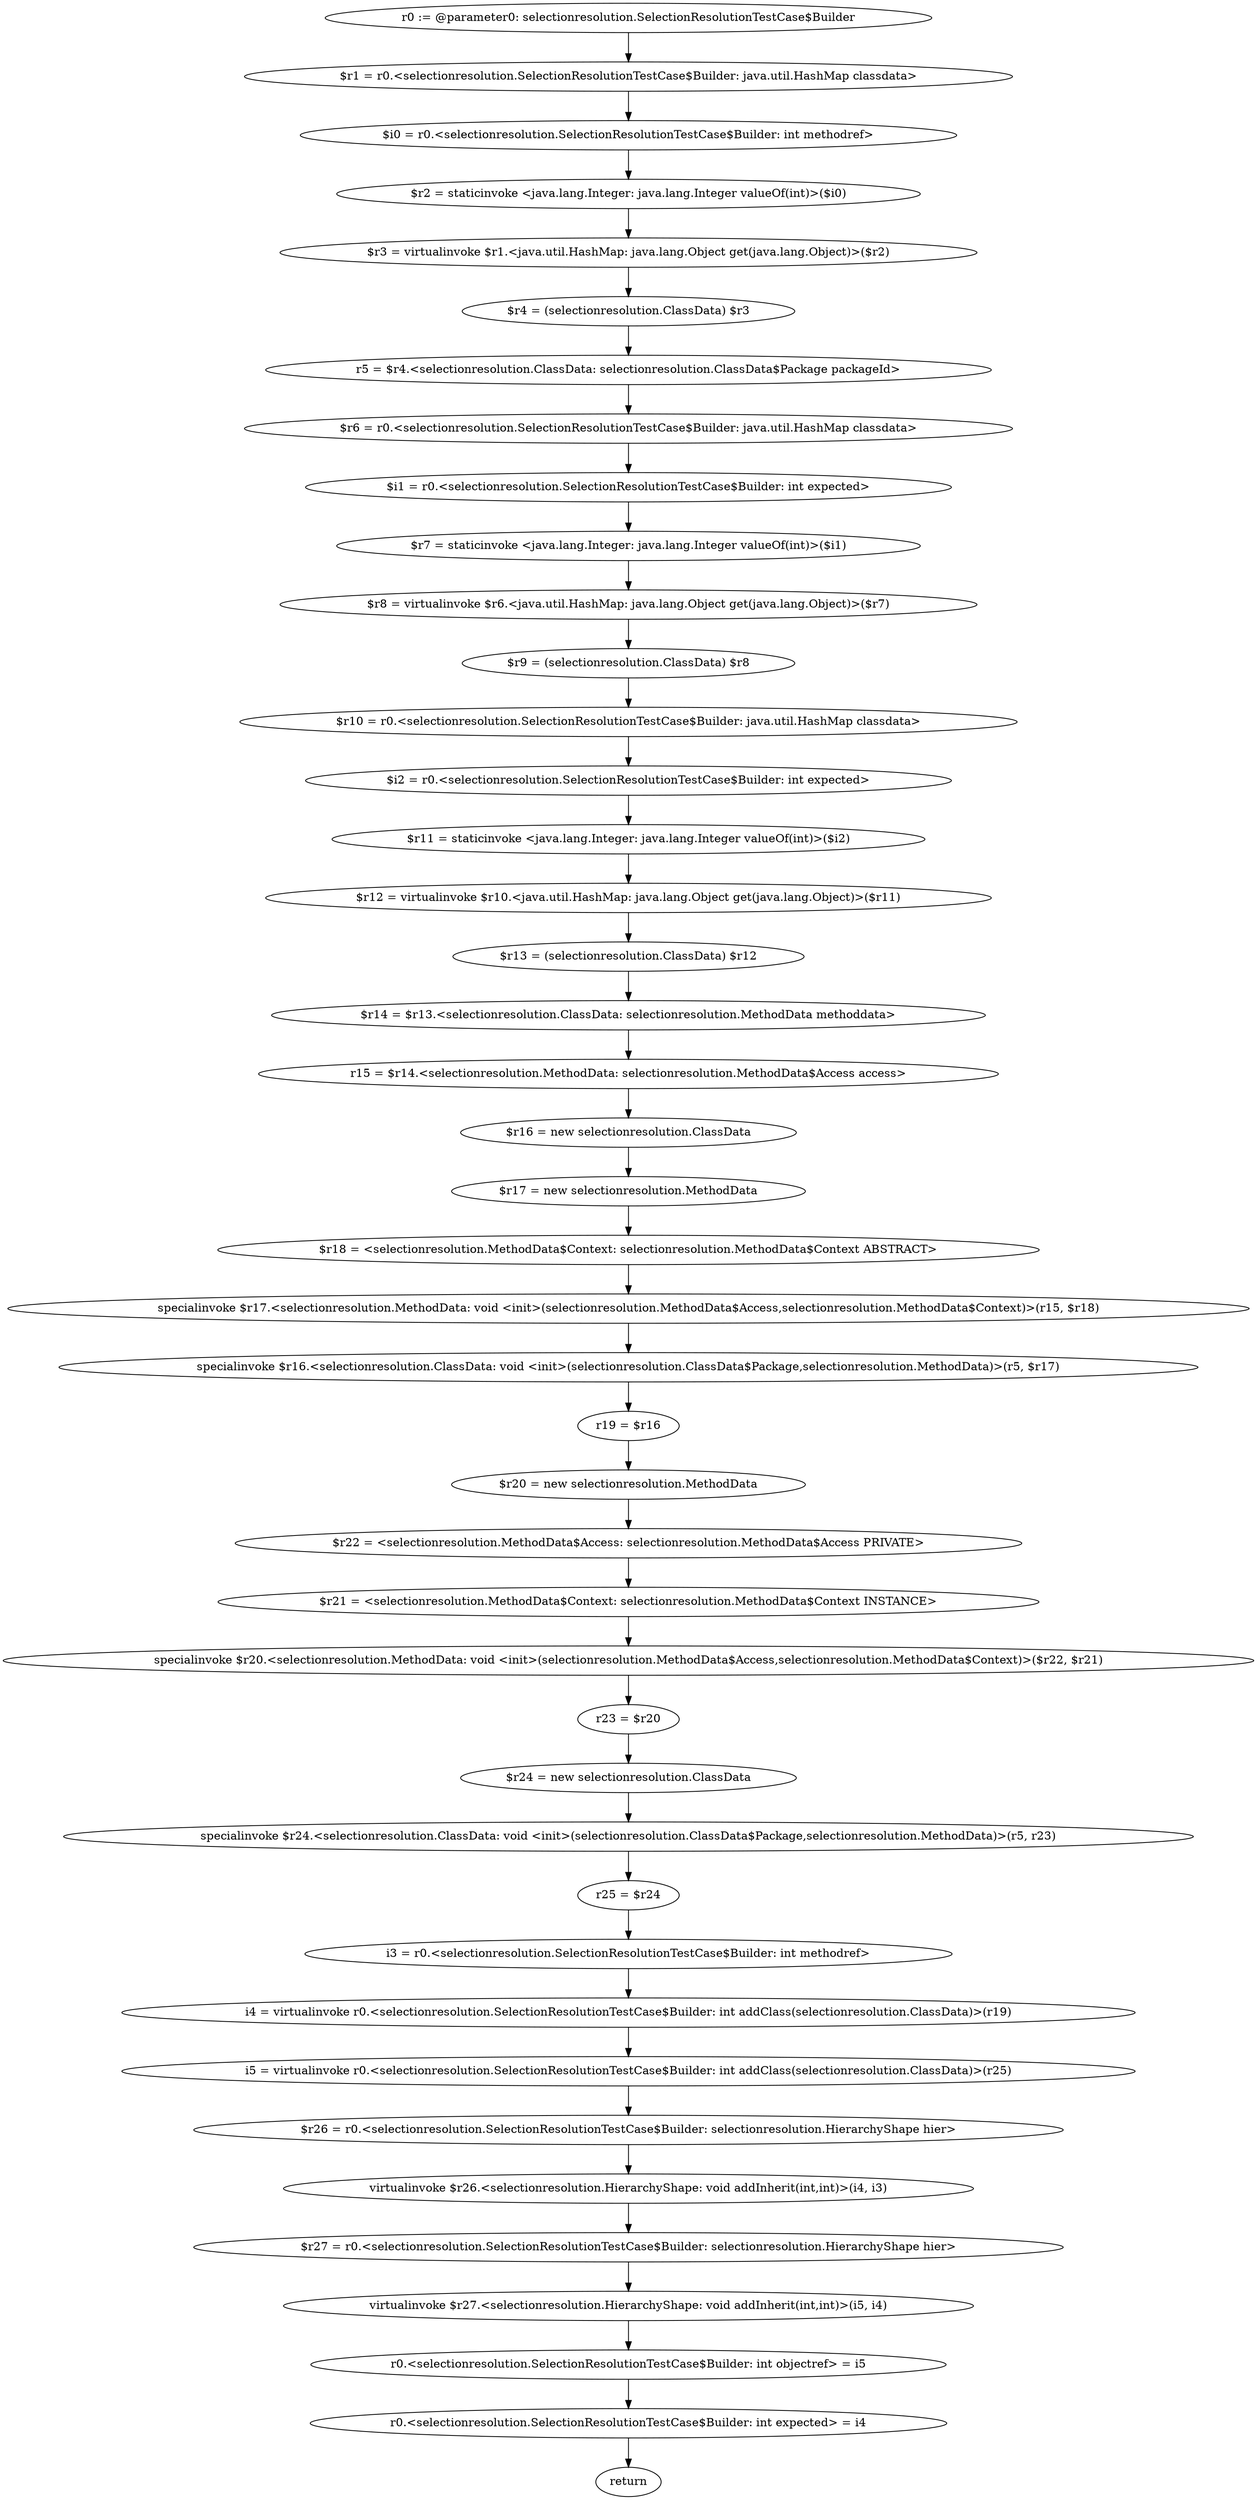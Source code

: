 digraph "unitGraph" {
    "r0 := @parameter0: selectionresolution.SelectionResolutionTestCase$Builder"
    "$r1 = r0.<selectionresolution.SelectionResolutionTestCase$Builder: java.util.HashMap classdata>"
    "$i0 = r0.<selectionresolution.SelectionResolutionTestCase$Builder: int methodref>"
    "$r2 = staticinvoke <java.lang.Integer: java.lang.Integer valueOf(int)>($i0)"
    "$r3 = virtualinvoke $r1.<java.util.HashMap: java.lang.Object get(java.lang.Object)>($r2)"
    "$r4 = (selectionresolution.ClassData) $r3"
    "r5 = $r4.<selectionresolution.ClassData: selectionresolution.ClassData$Package packageId>"
    "$r6 = r0.<selectionresolution.SelectionResolutionTestCase$Builder: java.util.HashMap classdata>"
    "$i1 = r0.<selectionresolution.SelectionResolutionTestCase$Builder: int expected>"
    "$r7 = staticinvoke <java.lang.Integer: java.lang.Integer valueOf(int)>($i1)"
    "$r8 = virtualinvoke $r6.<java.util.HashMap: java.lang.Object get(java.lang.Object)>($r7)"
    "$r9 = (selectionresolution.ClassData) $r8"
    "$r10 = r0.<selectionresolution.SelectionResolutionTestCase$Builder: java.util.HashMap classdata>"
    "$i2 = r0.<selectionresolution.SelectionResolutionTestCase$Builder: int expected>"
    "$r11 = staticinvoke <java.lang.Integer: java.lang.Integer valueOf(int)>($i2)"
    "$r12 = virtualinvoke $r10.<java.util.HashMap: java.lang.Object get(java.lang.Object)>($r11)"
    "$r13 = (selectionresolution.ClassData) $r12"
    "$r14 = $r13.<selectionresolution.ClassData: selectionresolution.MethodData methoddata>"
    "r15 = $r14.<selectionresolution.MethodData: selectionresolution.MethodData$Access access>"
    "$r16 = new selectionresolution.ClassData"
    "$r17 = new selectionresolution.MethodData"
    "$r18 = <selectionresolution.MethodData$Context: selectionresolution.MethodData$Context ABSTRACT>"
    "specialinvoke $r17.<selectionresolution.MethodData: void <init>(selectionresolution.MethodData$Access,selectionresolution.MethodData$Context)>(r15, $r18)"
    "specialinvoke $r16.<selectionresolution.ClassData: void <init>(selectionresolution.ClassData$Package,selectionresolution.MethodData)>(r5, $r17)"
    "r19 = $r16"
    "$r20 = new selectionresolution.MethodData"
    "$r22 = <selectionresolution.MethodData$Access: selectionresolution.MethodData$Access PRIVATE>"
    "$r21 = <selectionresolution.MethodData$Context: selectionresolution.MethodData$Context INSTANCE>"
    "specialinvoke $r20.<selectionresolution.MethodData: void <init>(selectionresolution.MethodData$Access,selectionresolution.MethodData$Context)>($r22, $r21)"
    "r23 = $r20"
    "$r24 = new selectionresolution.ClassData"
    "specialinvoke $r24.<selectionresolution.ClassData: void <init>(selectionresolution.ClassData$Package,selectionresolution.MethodData)>(r5, r23)"
    "r25 = $r24"
    "i3 = r0.<selectionresolution.SelectionResolutionTestCase$Builder: int methodref>"
    "i4 = virtualinvoke r0.<selectionresolution.SelectionResolutionTestCase$Builder: int addClass(selectionresolution.ClassData)>(r19)"
    "i5 = virtualinvoke r0.<selectionresolution.SelectionResolutionTestCase$Builder: int addClass(selectionresolution.ClassData)>(r25)"
    "$r26 = r0.<selectionresolution.SelectionResolutionTestCase$Builder: selectionresolution.HierarchyShape hier>"
    "virtualinvoke $r26.<selectionresolution.HierarchyShape: void addInherit(int,int)>(i4, i3)"
    "$r27 = r0.<selectionresolution.SelectionResolutionTestCase$Builder: selectionresolution.HierarchyShape hier>"
    "virtualinvoke $r27.<selectionresolution.HierarchyShape: void addInherit(int,int)>(i5, i4)"
    "r0.<selectionresolution.SelectionResolutionTestCase$Builder: int objectref> = i5"
    "r0.<selectionresolution.SelectionResolutionTestCase$Builder: int expected> = i4"
    "return"
    "r0 := @parameter0: selectionresolution.SelectionResolutionTestCase$Builder"->"$r1 = r0.<selectionresolution.SelectionResolutionTestCase$Builder: java.util.HashMap classdata>";
    "$r1 = r0.<selectionresolution.SelectionResolutionTestCase$Builder: java.util.HashMap classdata>"->"$i0 = r0.<selectionresolution.SelectionResolutionTestCase$Builder: int methodref>";
    "$i0 = r0.<selectionresolution.SelectionResolutionTestCase$Builder: int methodref>"->"$r2 = staticinvoke <java.lang.Integer: java.lang.Integer valueOf(int)>($i0)";
    "$r2 = staticinvoke <java.lang.Integer: java.lang.Integer valueOf(int)>($i0)"->"$r3 = virtualinvoke $r1.<java.util.HashMap: java.lang.Object get(java.lang.Object)>($r2)";
    "$r3 = virtualinvoke $r1.<java.util.HashMap: java.lang.Object get(java.lang.Object)>($r2)"->"$r4 = (selectionresolution.ClassData) $r3";
    "$r4 = (selectionresolution.ClassData) $r3"->"r5 = $r4.<selectionresolution.ClassData: selectionresolution.ClassData$Package packageId>";
    "r5 = $r4.<selectionresolution.ClassData: selectionresolution.ClassData$Package packageId>"->"$r6 = r0.<selectionresolution.SelectionResolutionTestCase$Builder: java.util.HashMap classdata>";
    "$r6 = r0.<selectionresolution.SelectionResolutionTestCase$Builder: java.util.HashMap classdata>"->"$i1 = r0.<selectionresolution.SelectionResolutionTestCase$Builder: int expected>";
    "$i1 = r0.<selectionresolution.SelectionResolutionTestCase$Builder: int expected>"->"$r7 = staticinvoke <java.lang.Integer: java.lang.Integer valueOf(int)>($i1)";
    "$r7 = staticinvoke <java.lang.Integer: java.lang.Integer valueOf(int)>($i1)"->"$r8 = virtualinvoke $r6.<java.util.HashMap: java.lang.Object get(java.lang.Object)>($r7)";
    "$r8 = virtualinvoke $r6.<java.util.HashMap: java.lang.Object get(java.lang.Object)>($r7)"->"$r9 = (selectionresolution.ClassData) $r8";
    "$r9 = (selectionresolution.ClassData) $r8"->"$r10 = r0.<selectionresolution.SelectionResolutionTestCase$Builder: java.util.HashMap classdata>";
    "$r10 = r0.<selectionresolution.SelectionResolutionTestCase$Builder: java.util.HashMap classdata>"->"$i2 = r0.<selectionresolution.SelectionResolutionTestCase$Builder: int expected>";
    "$i2 = r0.<selectionresolution.SelectionResolutionTestCase$Builder: int expected>"->"$r11 = staticinvoke <java.lang.Integer: java.lang.Integer valueOf(int)>($i2)";
    "$r11 = staticinvoke <java.lang.Integer: java.lang.Integer valueOf(int)>($i2)"->"$r12 = virtualinvoke $r10.<java.util.HashMap: java.lang.Object get(java.lang.Object)>($r11)";
    "$r12 = virtualinvoke $r10.<java.util.HashMap: java.lang.Object get(java.lang.Object)>($r11)"->"$r13 = (selectionresolution.ClassData) $r12";
    "$r13 = (selectionresolution.ClassData) $r12"->"$r14 = $r13.<selectionresolution.ClassData: selectionresolution.MethodData methoddata>";
    "$r14 = $r13.<selectionresolution.ClassData: selectionresolution.MethodData methoddata>"->"r15 = $r14.<selectionresolution.MethodData: selectionresolution.MethodData$Access access>";
    "r15 = $r14.<selectionresolution.MethodData: selectionresolution.MethodData$Access access>"->"$r16 = new selectionresolution.ClassData";
    "$r16 = new selectionresolution.ClassData"->"$r17 = new selectionresolution.MethodData";
    "$r17 = new selectionresolution.MethodData"->"$r18 = <selectionresolution.MethodData$Context: selectionresolution.MethodData$Context ABSTRACT>";
    "$r18 = <selectionresolution.MethodData$Context: selectionresolution.MethodData$Context ABSTRACT>"->"specialinvoke $r17.<selectionresolution.MethodData: void <init>(selectionresolution.MethodData$Access,selectionresolution.MethodData$Context)>(r15, $r18)";
    "specialinvoke $r17.<selectionresolution.MethodData: void <init>(selectionresolution.MethodData$Access,selectionresolution.MethodData$Context)>(r15, $r18)"->"specialinvoke $r16.<selectionresolution.ClassData: void <init>(selectionresolution.ClassData$Package,selectionresolution.MethodData)>(r5, $r17)";
    "specialinvoke $r16.<selectionresolution.ClassData: void <init>(selectionresolution.ClassData$Package,selectionresolution.MethodData)>(r5, $r17)"->"r19 = $r16";
    "r19 = $r16"->"$r20 = new selectionresolution.MethodData";
    "$r20 = new selectionresolution.MethodData"->"$r22 = <selectionresolution.MethodData$Access: selectionresolution.MethodData$Access PRIVATE>";
    "$r22 = <selectionresolution.MethodData$Access: selectionresolution.MethodData$Access PRIVATE>"->"$r21 = <selectionresolution.MethodData$Context: selectionresolution.MethodData$Context INSTANCE>";
    "$r21 = <selectionresolution.MethodData$Context: selectionresolution.MethodData$Context INSTANCE>"->"specialinvoke $r20.<selectionresolution.MethodData: void <init>(selectionresolution.MethodData$Access,selectionresolution.MethodData$Context)>($r22, $r21)";
    "specialinvoke $r20.<selectionresolution.MethodData: void <init>(selectionresolution.MethodData$Access,selectionresolution.MethodData$Context)>($r22, $r21)"->"r23 = $r20";
    "r23 = $r20"->"$r24 = new selectionresolution.ClassData";
    "$r24 = new selectionresolution.ClassData"->"specialinvoke $r24.<selectionresolution.ClassData: void <init>(selectionresolution.ClassData$Package,selectionresolution.MethodData)>(r5, r23)";
    "specialinvoke $r24.<selectionresolution.ClassData: void <init>(selectionresolution.ClassData$Package,selectionresolution.MethodData)>(r5, r23)"->"r25 = $r24";
    "r25 = $r24"->"i3 = r0.<selectionresolution.SelectionResolutionTestCase$Builder: int methodref>";
    "i3 = r0.<selectionresolution.SelectionResolutionTestCase$Builder: int methodref>"->"i4 = virtualinvoke r0.<selectionresolution.SelectionResolutionTestCase$Builder: int addClass(selectionresolution.ClassData)>(r19)";
    "i4 = virtualinvoke r0.<selectionresolution.SelectionResolutionTestCase$Builder: int addClass(selectionresolution.ClassData)>(r19)"->"i5 = virtualinvoke r0.<selectionresolution.SelectionResolutionTestCase$Builder: int addClass(selectionresolution.ClassData)>(r25)";
    "i5 = virtualinvoke r0.<selectionresolution.SelectionResolutionTestCase$Builder: int addClass(selectionresolution.ClassData)>(r25)"->"$r26 = r0.<selectionresolution.SelectionResolutionTestCase$Builder: selectionresolution.HierarchyShape hier>";
    "$r26 = r0.<selectionresolution.SelectionResolutionTestCase$Builder: selectionresolution.HierarchyShape hier>"->"virtualinvoke $r26.<selectionresolution.HierarchyShape: void addInherit(int,int)>(i4, i3)";
    "virtualinvoke $r26.<selectionresolution.HierarchyShape: void addInherit(int,int)>(i4, i3)"->"$r27 = r0.<selectionresolution.SelectionResolutionTestCase$Builder: selectionresolution.HierarchyShape hier>";
    "$r27 = r0.<selectionresolution.SelectionResolutionTestCase$Builder: selectionresolution.HierarchyShape hier>"->"virtualinvoke $r27.<selectionresolution.HierarchyShape: void addInherit(int,int)>(i5, i4)";
    "virtualinvoke $r27.<selectionresolution.HierarchyShape: void addInherit(int,int)>(i5, i4)"->"r0.<selectionresolution.SelectionResolutionTestCase$Builder: int objectref> = i5";
    "r0.<selectionresolution.SelectionResolutionTestCase$Builder: int objectref> = i5"->"r0.<selectionresolution.SelectionResolutionTestCase$Builder: int expected> = i4";
    "r0.<selectionresolution.SelectionResolutionTestCase$Builder: int expected> = i4"->"return";
}
